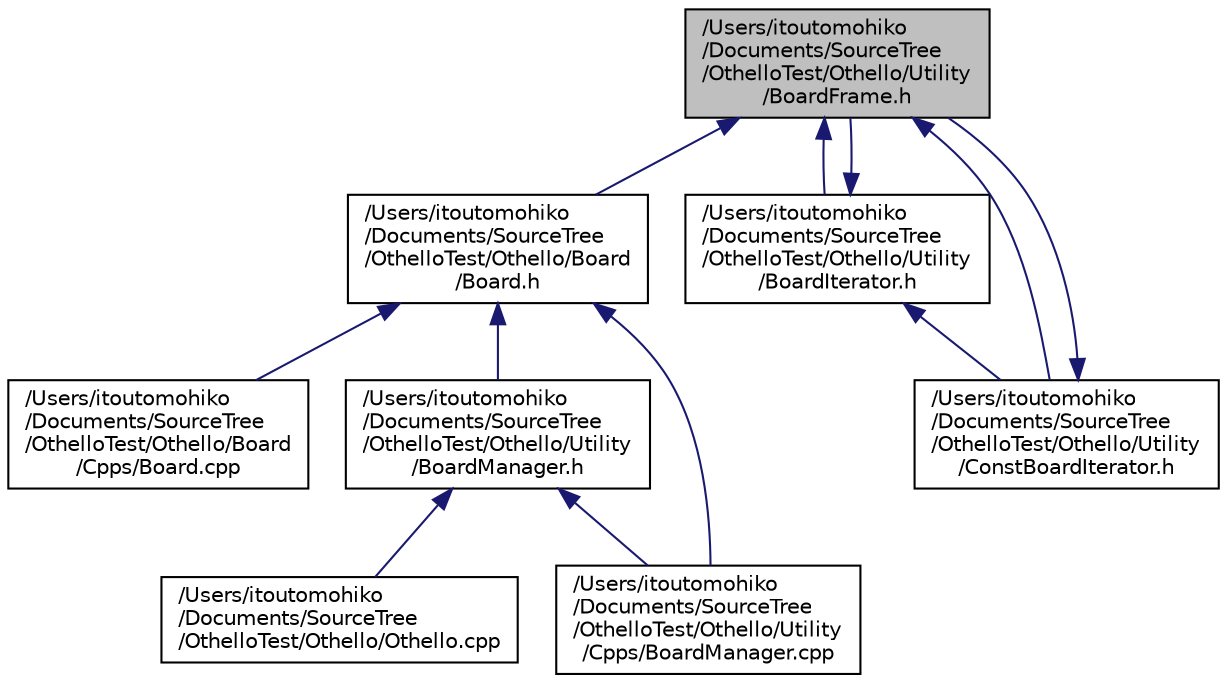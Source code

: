 digraph "/Users/itoutomohiko/Documents/SourceTree/OthelloTest/Othello/Utility/BoardFrame.h"
{
  edge [fontname="Helvetica",fontsize="10",labelfontname="Helvetica",labelfontsize="10"];
  node [fontname="Helvetica",fontsize="10",shape=record];
  Node1 [label="/Users/itoutomohiko\l/Documents/SourceTree\l/OthelloTest/Othello/Utility\l/BoardFrame.h",height=0.2,width=0.4,color="black", fillcolor="grey75", style="filled", fontcolor="black"];
  Node1 -> Node2 [dir="back",color="midnightblue",fontsize="10",style="solid",fontname="Helvetica"];
  Node2 [label="/Users/itoutomohiko\l/Documents/SourceTree\l/OthelloTest/Othello/Board\l/Board.h",height=0.2,width=0.4,color="black", fillcolor="white", style="filled",URL="$de/ded/_board_8h.html"];
  Node2 -> Node3 [dir="back",color="midnightblue",fontsize="10",style="solid",fontname="Helvetica"];
  Node3 [label="/Users/itoutomohiko\l/Documents/SourceTree\l/OthelloTest/Othello/Board\l/Cpps/Board.cpp",height=0.2,width=0.4,color="black", fillcolor="white", style="filled",URL="$dc/d34/_board_8cpp.html"];
  Node2 -> Node4 [dir="back",color="midnightblue",fontsize="10",style="solid",fontname="Helvetica"];
  Node4 [label="/Users/itoutomohiko\l/Documents/SourceTree\l/OthelloTest/Othello/Utility\l/BoardManager.h",height=0.2,width=0.4,color="black", fillcolor="white", style="filled",URL="$df/d3c/_board_manager_8h.html"];
  Node4 -> Node5 [dir="back",color="midnightblue",fontsize="10",style="solid",fontname="Helvetica"];
  Node5 [label="/Users/itoutomohiko\l/Documents/SourceTree\l/OthelloTest/Othello/Othello.cpp",height=0.2,width=0.4,color="black", fillcolor="white", style="filled",URL="$dc/df2/_othello_8cpp.html"];
  Node4 -> Node6 [dir="back",color="midnightblue",fontsize="10",style="solid",fontname="Helvetica"];
  Node6 [label="/Users/itoutomohiko\l/Documents/SourceTree\l/OthelloTest/Othello/Utility\l/Cpps/BoardManager.cpp",height=0.2,width=0.4,color="black", fillcolor="white", style="filled",URL="$de/d99/_board_manager_8cpp.html"];
  Node2 -> Node6 [dir="back",color="midnightblue",fontsize="10",style="solid",fontname="Helvetica"];
  Node1 -> Node7 [dir="back",color="midnightblue",fontsize="10",style="solid",fontname="Helvetica"];
  Node7 [label="/Users/itoutomohiko\l/Documents/SourceTree\l/OthelloTest/Othello/Utility\l/BoardIterator.h",height=0.2,width=0.4,color="black", fillcolor="white", style="filled",URL="$df/d6c/_board_iterator_8h.html"];
  Node7 -> Node1 [dir="back",color="midnightblue",fontsize="10",style="solid",fontname="Helvetica"];
  Node7 -> Node8 [dir="back",color="midnightblue",fontsize="10",style="solid",fontname="Helvetica"];
  Node8 [label="/Users/itoutomohiko\l/Documents/SourceTree\l/OthelloTest/Othello/Utility\l/ConstBoardIterator.h",height=0.2,width=0.4,color="black", fillcolor="white", style="filled",URL="$dd/d9f/_const_board_iterator_8h.html"];
  Node8 -> Node1 [dir="back",color="midnightblue",fontsize="10",style="solid",fontname="Helvetica"];
  Node1 -> Node8 [dir="back",color="midnightblue",fontsize="10",style="solid",fontname="Helvetica"];
}
